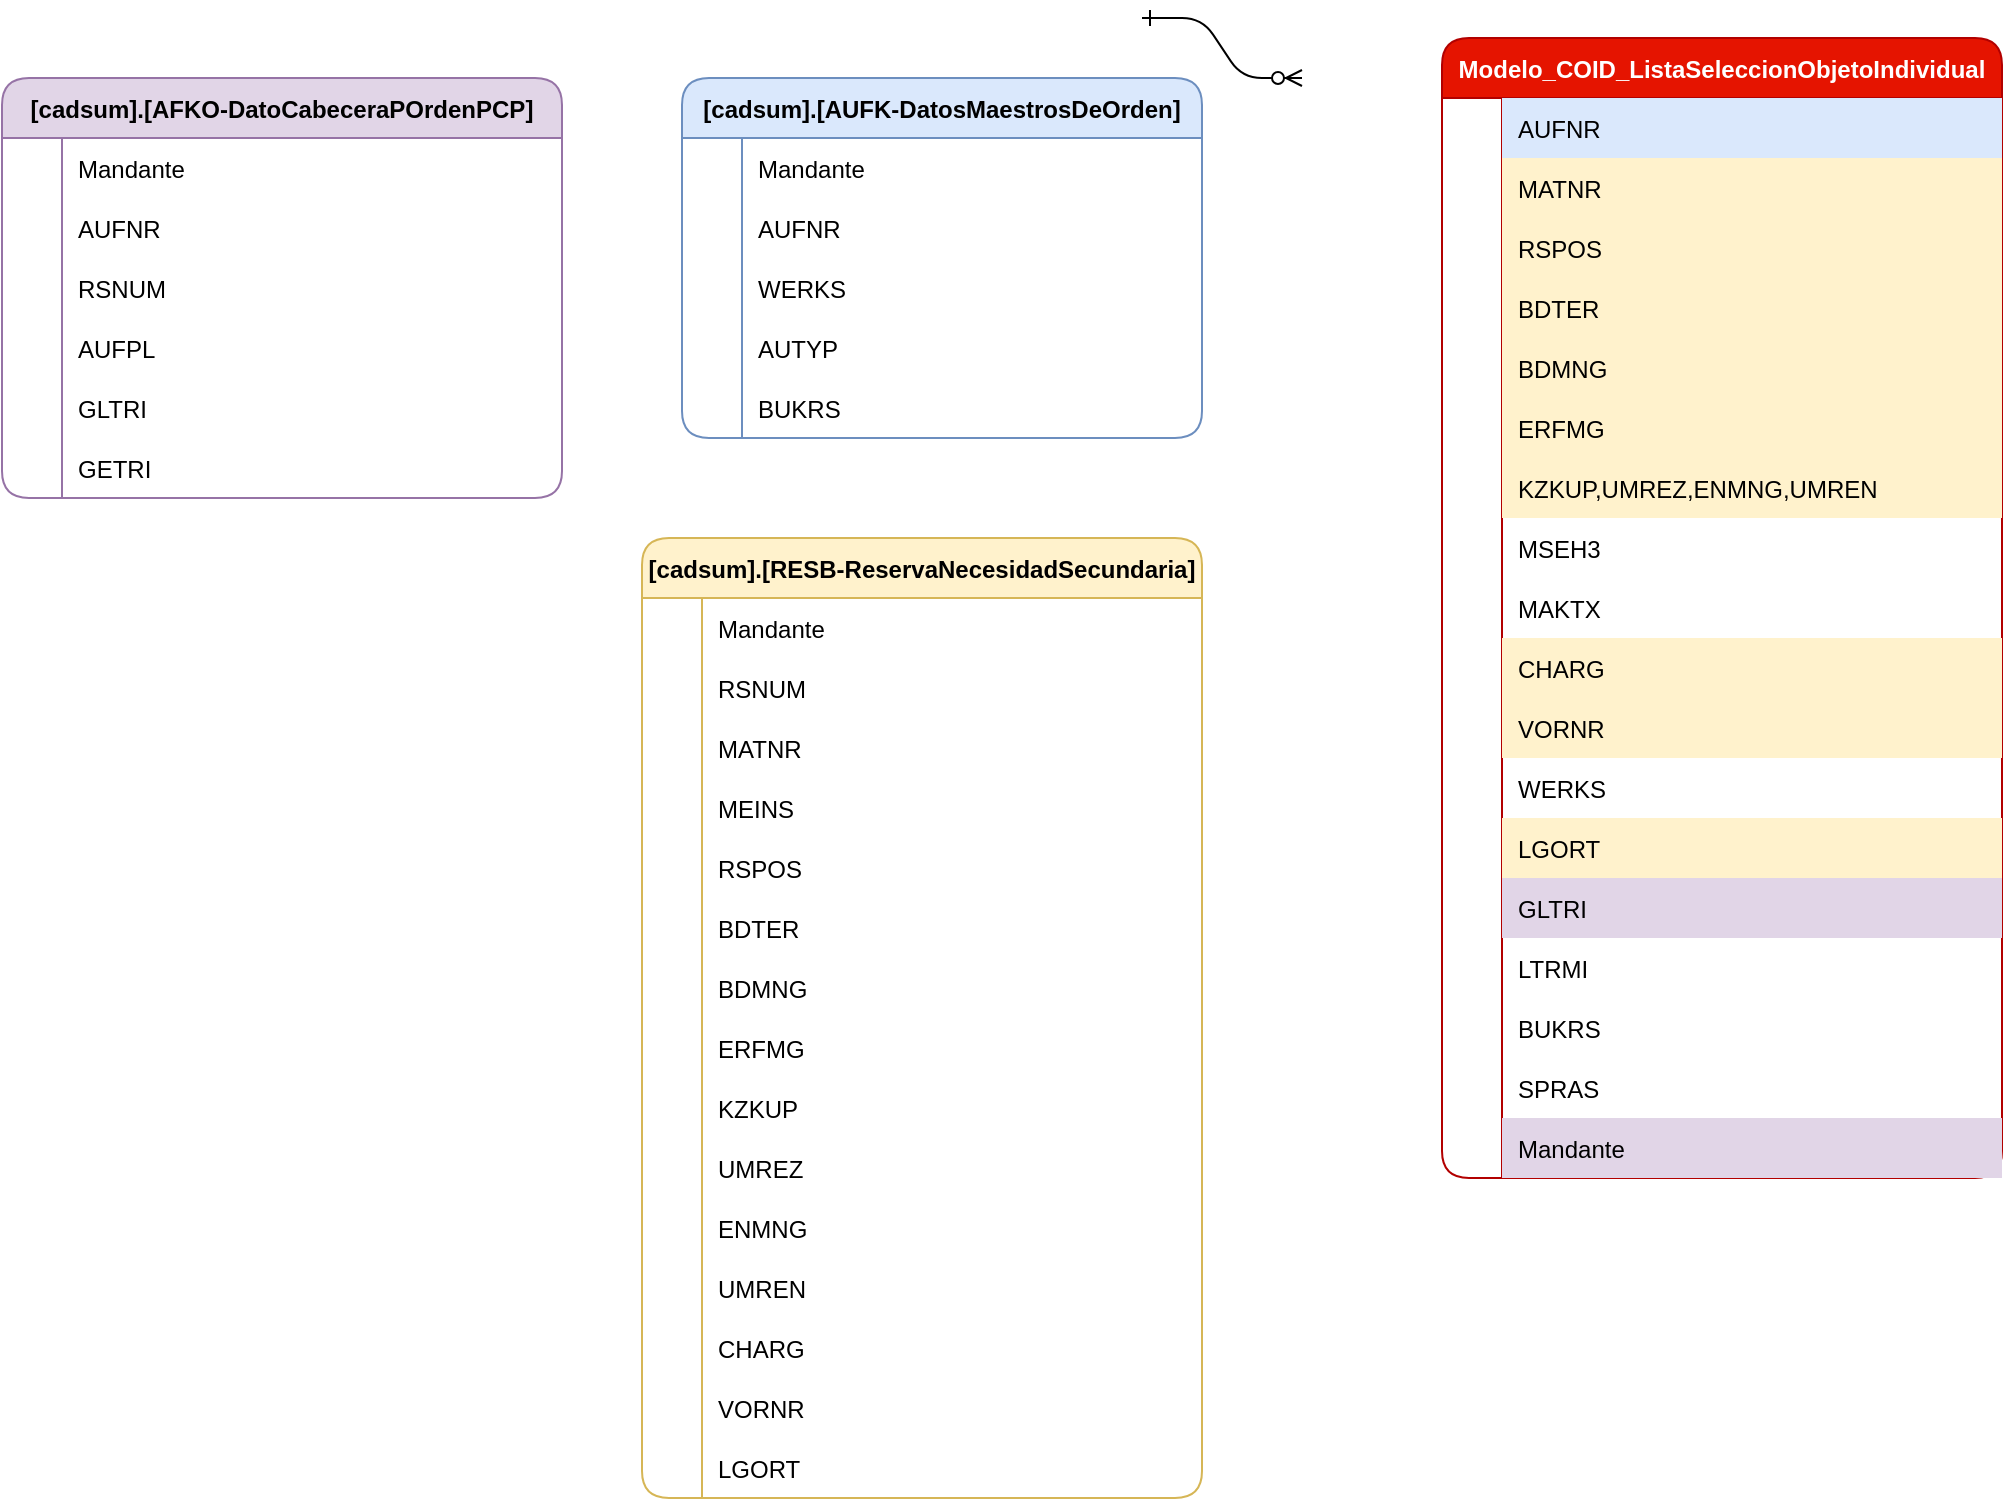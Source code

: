 <mxfile version="21.6.5" type="github">
  <diagram id="R2lEEEUBdFMjLlhIrx00" name="Page-1">
    <mxGraphModel dx="1738" dy="724" grid="1" gridSize="10" guides="1" tooltips="1" connect="1" arrows="1" fold="1" page="1" pageScale="1" pageWidth="850" pageHeight="1100" math="0" shadow="0" extFonts="Permanent Marker^https://fonts.googleapis.com/css?family=Permanent+Marker">
      <root>
        <mxCell id="0" />
        <mxCell id="1" parent="0" />
        <mxCell id="C-vyLk0tnHw3VtMMgP7b-1" value="" style="edgeStyle=entityRelationEdgeStyle;endArrow=ERzeroToMany;startArrow=ERone;endFill=1;startFill=0;" parent="1" edge="1">
          <mxGeometry width="100" height="100" relative="1" as="geometry">
            <mxPoint x="370" y="30" as="sourcePoint" />
            <mxPoint x="450" y="60" as="targetPoint" />
          </mxGeometry>
        </mxCell>
        <mxCell id="mIVgGx_ozz6nRKa5t_wy-1" value="Modelo_COID_ListaSeleccionObjetoIndividual" style="shape=table;startSize=30;container=1;collapsible=1;childLayout=tableLayout;fixedRows=1;rowLines=0;fontStyle=1;align=center;resizeLast=1;fillColor=#e51400;fontColor=#ffffff;strokeColor=#B20000;rounded=1;" vertex="1" parent="1">
          <mxGeometry x="520" y="40" width="280" height="570" as="geometry" />
        </mxCell>
        <mxCell id="mIVgGx_ozz6nRKa5t_wy-2" value="" style="shape=tableRow;horizontal=0;startSize=0;swimlaneHead=0;swimlaneBody=0;fillColor=none;collapsible=0;dropTarget=0;points=[[0,0.5],[1,0.5]];portConstraint=eastwest;strokeColor=inherit;top=0;left=0;right=0;bottom=0;" vertex="1" parent="mIVgGx_ozz6nRKa5t_wy-1">
          <mxGeometry y="30" width="280" height="30" as="geometry" />
        </mxCell>
        <mxCell id="mIVgGx_ozz6nRKa5t_wy-3" value="" style="shape=partialRectangle;overflow=hidden;connectable=0;fillColor=none;strokeColor=inherit;top=0;left=0;bottom=0;right=0;" vertex="1" parent="mIVgGx_ozz6nRKa5t_wy-2">
          <mxGeometry width="30" height="30" as="geometry">
            <mxRectangle width="30" height="30" as="alternateBounds" />
          </mxGeometry>
        </mxCell>
        <mxCell id="mIVgGx_ozz6nRKa5t_wy-4" value="AUFNR" style="shape=partialRectangle;overflow=hidden;connectable=0;fillColor=#dae8fc;align=left;strokeColor=#6c8ebf;top=0;left=0;bottom=0;right=0;spacingLeft=6;" vertex="1" parent="mIVgGx_ozz6nRKa5t_wy-2">
          <mxGeometry x="30" width="250" height="30" as="geometry">
            <mxRectangle width="250" height="30" as="alternateBounds" />
          </mxGeometry>
        </mxCell>
        <mxCell id="mIVgGx_ozz6nRKa5t_wy-5" value="" style="shape=tableRow;horizontal=0;startSize=0;swimlaneHead=0;swimlaneBody=0;fillColor=none;collapsible=0;dropTarget=0;points=[[0,0.5],[1,0.5]];portConstraint=eastwest;strokeColor=inherit;top=0;left=0;right=0;bottom=0;" vertex="1" parent="mIVgGx_ozz6nRKa5t_wy-1">
          <mxGeometry y="60" width="280" height="30" as="geometry" />
        </mxCell>
        <mxCell id="mIVgGx_ozz6nRKa5t_wy-6" value="" style="shape=partialRectangle;overflow=hidden;connectable=0;fillColor=none;strokeColor=inherit;top=0;left=0;bottom=0;right=0;" vertex="1" parent="mIVgGx_ozz6nRKa5t_wy-5">
          <mxGeometry width="30" height="30" as="geometry">
            <mxRectangle width="30" height="30" as="alternateBounds" />
          </mxGeometry>
        </mxCell>
        <mxCell id="mIVgGx_ozz6nRKa5t_wy-7" value="MATNR" style="shape=partialRectangle;overflow=hidden;connectable=0;fillColor=#fff2cc;align=left;strokeColor=#d6b656;top=0;left=0;bottom=0;right=0;spacingLeft=6;" vertex="1" parent="mIVgGx_ozz6nRKa5t_wy-5">
          <mxGeometry x="30" width="250" height="30" as="geometry">
            <mxRectangle width="250" height="30" as="alternateBounds" />
          </mxGeometry>
        </mxCell>
        <mxCell id="mIVgGx_ozz6nRKa5t_wy-8" value="" style="shape=tableRow;horizontal=0;startSize=0;swimlaneHead=0;swimlaneBody=0;fillColor=none;collapsible=0;dropTarget=0;points=[[0,0.5],[1,0.5]];portConstraint=eastwest;strokeColor=inherit;top=0;left=0;right=0;bottom=0;" vertex="1" parent="mIVgGx_ozz6nRKa5t_wy-1">
          <mxGeometry y="90" width="280" height="30" as="geometry" />
        </mxCell>
        <mxCell id="mIVgGx_ozz6nRKa5t_wy-9" value="" style="shape=partialRectangle;overflow=hidden;connectable=0;fillColor=none;strokeColor=inherit;top=0;left=0;bottom=0;right=0;" vertex="1" parent="mIVgGx_ozz6nRKa5t_wy-8">
          <mxGeometry width="30" height="30" as="geometry">
            <mxRectangle width="30" height="30" as="alternateBounds" />
          </mxGeometry>
        </mxCell>
        <mxCell id="mIVgGx_ozz6nRKa5t_wy-10" value="RSPOS" style="shape=partialRectangle;overflow=hidden;connectable=0;fillColor=#fff2cc;align=left;strokeColor=#d6b656;top=0;left=0;bottom=0;right=0;spacingLeft=6;" vertex="1" parent="mIVgGx_ozz6nRKa5t_wy-8">
          <mxGeometry x="30" width="250" height="30" as="geometry">
            <mxRectangle width="250" height="30" as="alternateBounds" />
          </mxGeometry>
        </mxCell>
        <mxCell id="mIVgGx_ozz6nRKa5t_wy-11" value="" style="shape=tableRow;horizontal=0;startSize=0;swimlaneHead=0;swimlaneBody=0;fillColor=none;collapsible=0;dropTarget=0;points=[[0,0.5],[1,0.5]];portConstraint=eastwest;strokeColor=inherit;top=0;left=0;right=0;bottom=0;" vertex="1" parent="mIVgGx_ozz6nRKa5t_wy-1">
          <mxGeometry y="120" width="280" height="30" as="geometry" />
        </mxCell>
        <mxCell id="mIVgGx_ozz6nRKa5t_wy-12" value="" style="shape=partialRectangle;overflow=hidden;connectable=0;fillColor=none;strokeColor=inherit;top=0;left=0;bottom=0;right=0;" vertex="1" parent="mIVgGx_ozz6nRKa5t_wy-11">
          <mxGeometry width="30" height="30" as="geometry">
            <mxRectangle width="30" height="30" as="alternateBounds" />
          </mxGeometry>
        </mxCell>
        <mxCell id="mIVgGx_ozz6nRKa5t_wy-13" value="BDTER" style="shape=partialRectangle;overflow=hidden;connectable=0;fillColor=#fff2cc;align=left;strokeColor=#d6b656;top=0;left=0;bottom=0;right=0;spacingLeft=6;" vertex="1" parent="mIVgGx_ozz6nRKa5t_wy-11">
          <mxGeometry x="30" width="250" height="30" as="geometry">
            <mxRectangle width="250" height="30" as="alternateBounds" />
          </mxGeometry>
        </mxCell>
        <mxCell id="mIVgGx_ozz6nRKa5t_wy-14" value="" style="shape=tableRow;horizontal=0;startSize=0;swimlaneHead=0;swimlaneBody=0;fillColor=none;collapsible=0;dropTarget=0;points=[[0,0.5],[1,0.5]];portConstraint=eastwest;strokeColor=inherit;top=0;left=0;right=0;bottom=0;" vertex="1" parent="mIVgGx_ozz6nRKa5t_wy-1">
          <mxGeometry y="150" width="280" height="30" as="geometry" />
        </mxCell>
        <mxCell id="mIVgGx_ozz6nRKa5t_wy-15" value="" style="shape=partialRectangle;overflow=hidden;connectable=0;fillColor=none;strokeColor=inherit;top=0;left=0;bottom=0;right=0;" vertex="1" parent="mIVgGx_ozz6nRKa5t_wy-14">
          <mxGeometry width="30" height="30" as="geometry">
            <mxRectangle width="30" height="30" as="alternateBounds" />
          </mxGeometry>
        </mxCell>
        <mxCell id="mIVgGx_ozz6nRKa5t_wy-16" value="BDMNG" style="shape=partialRectangle;overflow=hidden;connectable=0;fillColor=#fff2cc;align=left;strokeColor=#d6b656;top=0;left=0;bottom=0;right=0;spacingLeft=6;" vertex="1" parent="mIVgGx_ozz6nRKa5t_wy-14">
          <mxGeometry x="30" width="250" height="30" as="geometry">
            <mxRectangle width="250" height="30" as="alternateBounds" />
          </mxGeometry>
        </mxCell>
        <mxCell id="mIVgGx_ozz6nRKa5t_wy-17" value="" style="shape=tableRow;horizontal=0;startSize=0;swimlaneHead=0;swimlaneBody=0;fillColor=none;collapsible=0;dropTarget=0;points=[[0,0.5],[1,0.5]];portConstraint=eastwest;strokeColor=inherit;top=0;left=0;right=0;bottom=0;" vertex="1" parent="mIVgGx_ozz6nRKa5t_wy-1">
          <mxGeometry y="180" width="280" height="30" as="geometry" />
        </mxCell>
        <mxCell id="mIVgGx_ozz6nRKa5t_wy-18" value="" style="shape=partialRectangle;overflow=hidden;connectable=0;fillColor=none;strokeColor=inherit;top=0;left=0;bottom=0;right=0;" vertex="1" parent="mIVgGx_ozz6nRKa5t_wy-17">
          <mxGeometry width="30" height="30" as="geometry">
            <mxRectangle width="30" height="30" as="alternateBounds" />
          </mxGeometry>
        </mxCell>
        <mxCell id="mIVgGx_ozz6nRKa5t_wy-19" value="ERFMG" style="shape=partialRectangle;overflow=hidden;connectable=0;fillColor=#fff2cc;align=left;strokeColor=#d6b656;top=0;left=0;bottom=0;right=0;spacingLeft=6;" vertex="1" parent="mIVgGx_ozz6nRKa5t_wy-17">
          <mxGeometry x="30" width="250" height="30" as="geometry">
            <mxRectangle width="250" height="30" as="alternateBounds" />
          </mxGeometry>
        </mxCell>
        <mxCell id="mIVgGx_ozz6nRKa5t_wy-20" value="" style="shape=tableRow;horizontal=0;startSize=0;swimlaneHead=0;swimlaneBody=0;fillColor=none;collapsible=0;dropTarget=0;points=[[0,0.5],[1,0.5]];portConstraint=eastwest;strokeColor=inherit;top=0;left=0;right=0;bottom=0;" vertex="1" parent="mIVgGx_ozz6nRKa5t_wy-1">
          <mxGeometry y="210" width="280" height="30" as="geometry" />
        </mxCell>
        <mxCell id="mIVgGx_ozz6nRKa5t_wy-21" value="" style="shape=partialRectangle;overflow=hidden;connectable=0;fillColor=none;strokeColor=inherit;top=0;left=0;bottom=0;right=0;" vertex="1" parent="mIVgGx_ozz6nRKa5t_wy-20">
          <mxGeometry width="30" height="30" as="geometry">
            <mxRectangle width="30" height="30" as="alternateBounds" />
          </mxGeometry>
        </mxCell>
        <mxCell id="mIVgGx_ozz6nRKa5t_wy-22" value="KZKUP,UMREZ,ENMNG,UMREN" style="shape=partialRectangle;overflow=hidden;connectable=0;fillColor=#fff2cc;align=left;strokeColor=#d6b656;top=0;left=0;bottom=0;right=0;spacingLeft=6;" vertex="1" parent="mIVgGx_ozz6nRKa5t_wy-20">
          <mxGeometry x="30" width="250" height="30" as="geometry">
            <mxRectangle width="250" height="30" as="alternateBounds" />
          </mxGeometry>
        </mxCell>
        <mxCell id="mIVgGx_ozz6nRKa5t_wy-23" value="" style="shape=tableRow;horizontal=0;startSize=0;swimlaneHead=0;swimlaneBody=0;fillColor=none;collapsible=0;dropTarget=0;points=[[0,0.5],[1,0.5]];portConstraint=eastwest;strokeColor=inherit;top=0;left=0;right=0;bottom=0;" vertex="1" parent="mIVgGx_ozz6nRKa5t_wy-1">
          <mxGeometry y="240" width="280" height="30" as="geometry" />
        </mxCell>
        <mxCell id="mIVgGx_ozz6nRKa5t_wy-24" value="" style="shape=partialRectangle;overflow=hidden;connectable=0;fillColor=none;strokeColor=inherit;top=0;left=0;bottom=0;right=0;" vertex="1" parent="mIVgGx_ozz6nRKa5t_wy-23">
          <mxGeometry width="30" height="30" as="geometry">
            <mxRectangle width="30" height="30" as="alternateBounds" />
          </mxGeometry>
        </mxCell>
        <mxCell id="mIVgGx_ozz6nRKa5t_wy-25" value="MSEH3" style="shape=partialRectangle;overflow=hidden;connectable=0;fillColor=none;align=left;strokeColor=inherit;top=0;left=0;bottom=0;right=0;spacingLeft=6;" vertex="1" parent="mIVgGx_ozz6nRKa5t_wy-23">
          <mxGeometry x="30" width="250" height="30" as="geometry">
            <mxRectangle width="250" height="30" as="alternateBounds" />
          </mxGeometry>
        </mxCell>
        <mxCell id="mIVgGx_ozz6nRKa5t_wy-26" value="" style="shape=tableRow;horizontal=0;startSize=0;swimlaneHead=0;swimlaneBody=0;fillColor=none;collapsible=0;dropTarget=0;points=[[0,0.5],[1,0.5]];portConstraint=eastwest;strokeColor=inherit;top=0;left=0;right=0;bottom=0;" vertex="1" parent="mIVgGx_ozz6nRKa5t_wy-1">
          <mxGeometry y="270" width="280" height="30" as="geometry" />
        </mxCell>
        <mxCell id="mIVgGx_ozz6nRKa5t_wy-27" value="" style="shape=partialRectangle;overflow=hidden;connectable=0;fillColor=none;strokeColor=inherit;top=0;left=0;bottom=0;right=0;" vertex="1" parent="mIVgGx_ozz6nRKa5t_wy-26">
          <mxGeometry width="30" height="30" as="geometry">
            <mxRectangle width="30" height="30" as="alternateBounds" />
          </mxGeometry>
        </mxCell>
        <mxCell id="mIVgGx_ozz6nRKa5t_wy-28" value="MAKTX" style="shape=partialRectangle;overflow=hidden;connectable=0;fillColor=none;align=left;strokeColor=inherit;top=0;left=0;bottom=0;right=0;spacingLeft=6;" vertex="1" parent="mIVgGx_ozz6nRKa5t_wy-26">
          <mxGeometry x="30" width="250" height="30" as="geometry">
            <mxRectangle width="250" height="30" as="alternateBounds" />
          </mxGeometry>
        </mxCell>
        <mxCell id="mIVgGx_ozz6nRKa5t_wy-29" value="" style="shape=tableRow;horizontal=0;startSize=0;swimlaneHead=0;swimlaneBody=0;fillColor=none;collapsible=0;dropTarget=0;points=[[0,0.5],[1,0.5]];portConstraint=eastwest;strokeColor=inherit;top=0;left=0;right=0;bottom=0;" vertex="1" parent="mIVgGx_ozz6nRKa5t_wy-1">
          <mxGeometry y="300" width="280" height="30" as="geometry" />
        </mxCell>
        <mxCell id="mIVgGx_ozz6nRKa5t_wy-30" value="" style="shape=partialRectangle;overflow=hidden;connectable=0;fillColor=none;strokeColor=inherit;top=0;left=0;bottom=0;right=0;" vertex="1" parent="mIVgGx_ozz6nRKa5t_wy-29">
          <mxGeometry width="30" height="30" as="geometry">
            <mxRectangle width="30" height="30" as="alternateBounds" />
          </mxGeometry>
        </mxCell>
        <mxCell id="mIVgGx_ozz6nRKa5t_wy-31" value="CHARG" style="shape=partialRectangle;overflow=hidden;connectable=0;fillColor=#fff2cc;align=left;strokeColor=#d6b656;top=0;left=0;bottom=0;right=0;spacingLeft=6;" vertex="1" parent="mIVgGx_ozz6nRKa5t_wy-29">
          <mxGeometry x="30" width="250" height="30" as="geometry">
            <mxRectangle width="250" height="30" as="alternateBounds" />
          </mxGeometry>
        </mxCell>
        <mxCell id="mIVgGx_ozz6nRKa5t_wy-32" value="" style="shape=tableRow;horizontal=0;startSize=0;swimlaneHead=0;swimlaneBody=0;fillColor=none;collapsible=0;dropTarget=0;points=[[0,0.5],[1,0.5]];portConstraint=eastwest;strokeColor=inherit;top=0;left=0;right=0;bottom=0;" vertex="1" parent="mIVgGx_ozz6nRKa5t_wy-1">
          <mxGeometry y="330" width="280" height="30" as="geometry" />
        </mxCell>
        <mxCell id="mIVgGx_ozz6nRKa5t_wy-33" value="" style="shape=partialRectangle;overflow=hidden;connectable=0;fillColor=none;strokeColor=inherit;top=0;left=0;bottom=0;right=0;" vertex="1" parent="mIVgGx_ozz6nRKa5t_wy-32">
          <mxGeometry width="30" height="30" as="geometry">
            <mxRectangle width="30" height="30" as="alternateBounds" />
          </mxGeometry>
        </mxCell>
        <mxCell id="mIVgGx_ozz6nRKa5t_wy-34" value="VORNR" style="shape=partialRectangle;overflow=hidden;connectable=0;fillColor=#fff2cc;align=left;strokeColor=#d6b656;top=0;left=0;bottom=0;right=0;spacingLeft=6;" vertex="1" parent="mIVgGx_ozz6nRKa5t_wy-32">
          <mxGeometry x="30" width="250" height="30" as="geometry">
            <mxRectangle width="250" height="30" as="alternateBounds" />
          </mxGeometry>
        </mxCell>
        <mxCell id="mIVgGx_ozz6nRKa5t_wy-35" value="" style="shape=tableRow;horizontal=0;startSize=0;swimlaneHead=0;swimlaneBody=0;fillColor=none;collapsible=0;dropTarget=0;points=[[0,0.5],[1,0.5]];portConstraint=eastwest;strokeColor=inherit;top=0;left=0;right=0;bottom=0;" vertex="1" parent="mIVgGx_ozz6nRKa5t_wy-1">
          <mxGeometry y="360" width="280" height="30" as="geometry" />
        </mxCell>
        <mxCell id="mIVgGx_ozz6nRKa5t_wy-36" value="" style="shape=partialRectangle;overflow=hidden;connectable=0;fillColor=none;strokeColor=inherit;top=0;left=0;bottom=0;right=0;" vertex="1" parent="mIVgGx_ozz6nRKa5t_wy-35">
          <mxGeometry width="30" height="30" as="geometry">
            <mxRectangle width="30" height="30" as="alternateBounds" />
          </mxGeometry>
        </mxCell>
        <mxCell id="mIVgGx_ozz6nRKa5t_wy-37" value="WERKS" style="shape=partialRectangle;overflow=hidden;connectable=0;fillColor=none;align=left;strokeColor=inherit;top=0;left=0;bottom=0;right=0;spacingLeft=6;" vertex="1" parent="mIVgGx_ozz6nRKa5t_wy-35">
          <mxGeometry x="30" width="250" height="30" as="geometry">
            <mxRectangle width="250" height="30" as="alternateBounds" />
          </mxGeometry>
        </mxCell>
        <mxCell id="mIVgGx_ozz6nRKa5t_wy-38" value="" style="shape=tableRow;horizontal=0;startSize=0;swimlaneHead=0;swimlaneBody=0;fillColor=none;collapsible=0;dropTarget=0;points=[[0,0.5],[1,0.5]];portConstraint=eastwest;strokeColor=inherit;top=0;left=0;right=0;bottom=0;" vertex="1" parent="mIVgGx_ozz6nRKa5t_wy-1">
          <mxGeometry y="390" width="280" height="30" as="geometry" />
        </mxCell>
        <mxCell id="mIVgGx_ozz6nRKa5t_wy-39" value="" style="shape=partialRectangle;overflow=hidden;connectable=0;fillColor=none;strokeColor=inherit;top=0;left=0;bottom=0;right=0;" vertex="1" parent="mIVgGx_ozz6nRKa5t_wy-38">
          <mxGeometry width="30" height="30" as="geometry">
            <mxRectangle width="30" height="30" as="alternateBounds" />
          </mxGeometry>
        </mxCell>
        <mxCell id="mIVgGx_ozz6nRKa5t_wy-40" value="LGORT" style="shape=partialRectangle;overflow=hidden;connectable=0;fillColor=#fff2cc;align=left;strokeColor=#d6b656;top=0;left=0;bottom=0;right=0;spacingLeft=6;" vertex="1" parent="mIVgGx_ozz6nRKa5t_wy-38">
          <mxGeometry x="30" width="250" height="30" as="geometry">
            <mxRectangle width="250" height="30" as="alternateBounds" />
          </mxGeometry>
        </mxCell>
        <mxCell id="mIVgGx_ozz6nRKa5t_wy-41" value="" style="shape=tableRow;horizontal=0;startSize=0;swimlaneHead=0;swimlaneBody=0;fillColor=none;collapsible=0;dropTarget=0;points=[[0,0.5],[1,0.5]];portConstraint=eastwest;strokeColor=inherit;top=0;left=0;right=0;bottom=0;" vertex="1" parent="mIVgGx_ozz6nRKa5t_wy-1">
          <mxGeometry y="420" width="280" height="30" as="geometry" />
        </mxCell>
        <mxCell id="mIVgGx_ozz6nRKa5t_wy-42" value="" style="shape=partialRectangle;overflow=hidden;connectable=0;fillColor=none;strokeColor=inherit;top=0;left=0;bottom=0;right=0;" vertex="1" parent="mIVgGx_ozz6nRKa5t_wy-41">
          <mxGeometry width="30" height="30" as="geometry">
            <mxRectangle width="30" height="30" as="alternateBounds" />
          </mxGeometry>
        </mxCell>
        <mxCell id="mIVgGx_ozz6nRKa5t_wy-43" value="GLTRI" style="shape=partialRectangle;overflow=hidden;connectable=0;fillColor=#e1d5e7;align=left;strokeColor=#9673a6;top=0;left=0;bottom=0;right=0;spacingLeft=6;" vertex="1" parent="mIVgGx_ozz6nRKa5t_wy-41">
          <mxGeometry x="30" width="250" height="30" as="geometry">
            <mxRectangle width="250" height="30" as="alternateBounds" />
          </mxGeometry>
        </mxCell>
        <mxCell id="mIVgGx_ozz6nRKa5t_wy-44" value="" style="shape=tableRow;horizontal=0;startSize=0;swimlaneHead=0;swimlaneBody=0;fillColor=none;collapsible=0;dropTarget=0;points=[[0,0.5],[1,0.5]];portConstraint=eastwest;strokeColor=inherit;top=0;left=0;right=0;bottom=0;" vertex="1" parent="mIVgGx_ozz6nRKa5t_wy-1">
          <mxGeometry y="450" width="280" height="30" as="geometry" />
        </mxCell>
        <mxCell id="mIVgGx_ozz6nRKa5t_wy-45" value="" style="shape=partialRectangle;overflow=hidden;connectable=0;fillColor=none;strokeColor=inherit;top=0;left=0;bottom=0;right=0;" vertex="1" parent="mIVgGx_ozz6nRKa5t_wy-44">
          <mxGeometry width="30" height="30" as="geometry">
            <mxRectangle width="30" height="30" as="alternateBounds" />
          </mxGeometry>
        </mxCell>
        <mxCell id="mIVgGx_ozz6nRKa5t_wy-46" value="LTRMI" style="shape=partialRectangle;overflow=hidden;connectable=0;fillColor=none;align=left;strokeColor=inherit;top=0;left=0;bottom=0;right=0;spacingLeft=6;" vertex="1" parent="mIVgGx_ozz6nRKa5t_wy-44">
          <mxGeometry x="30" width="250" height="30" as="geometry">
            <mxRectangle width="250" height="30" as="alternateBounds" />
          </mxGeometry>
        </mxCell>
        <mxCell id="mIVgGx_ozz6nRKa5t_wy-47" value="" style="shape=tableRow;horizontal=0;startSize=0;swimlaneHead=0;swimlaneBody=0;fillColor=none;collapsible=0;dropTarget=0;points=[[0,0.5],[1,0.5]];portConstraint=eastwest;strokeColor=inherit;top=0;left=0;right=0;bottom=0;" vertex="1" parent="mIVgGx_ozz6nRKa5t_wy-1">
          <mxGeometry y="480" width="280" height="30" as="geometry" />
        </mxCell>
        <mxCell id="mIVgGx_ozz6nRKa5t_wy-48" value="" style="shape=partialRectangle;overflow=hidden;connectable=0;fillColor=none;strokeColor=inherit;top=0;left=0;bottom=0;right=0;" vertex="1" parent="mIVgGx_ozz6nRKa5t_wy-47">
          <mxGeometry width="30" height="30" as="geometry">
            <mxRectangle width="30" height="30" as="alternateBounds" />
          </mxGeometry>
        </mxCell>
        <mxCell id="mIVgGx_ozz6nRKa5t_wy-49" value="BUKRS" style="shape=partialRectangle;overflow=hidden;connectable=0;fillColor=none;align=left;strokeColor=inherit;top=0;left=0;bottom=0;right=0;spacingLeft=6;" vertex="1" parent="mIVgGx_ozz6nRKa5t_wy-47">
          <mxGeometry x="30" width="250" height="30" as="geometry">
            <mxRectangle width="250" height="30" as="alternateBounds" />
          </mxGeometry>
        </mxCell>
        <mxCell id="mIVgGx_ozz6nRKa5t_wy-50" value="" style="shape=tableRow;horizontal=0;startSize=0;swimlaneHead=0;swimlaneBody=0;fillColor=none;collapsible=0;dropTarget=0;points=[[0,0.5],[1,0.5]];portConstraint=eastwest;strokeColor=inherit;top=0;left=0;right=0;bottom=0;" vertex="1" parent="mIVgGx_ozz6nRKa5t_wy-1">
          <mxGeometry y="510" width="280" height="30" as="geometry" />
        </mxCell>
        <mxCell id="mIVgGx_ozz6nRKa5t_wy-51" value="" style="shape=partialRectangle;overflow=hidden;connectable=0;fillColor=none;strokeColor=inherit;top=0;left=0;bottom=0;right=0;" vertex="1" parent="mIVgGx_ozz6nRKa5t_wy-50">
          <mxGeometry width="30" height="30" as="geometry">
            <mxRectangle width="30" height="30" as="alternateBounds" />
          </mxGeometry>
        </mxCell>
        <mxCell id="mIVgGx_ozz6nRKa5t_wy-52" value="SPRAS" style="shape=partialRectangle;overflow=hidden;connectable=0;fillColor=none;align=left;strokeColor=inherit;top=0;left=0;bottom=0;right=0;spacingLeft=6;" vertex="1" parent="mIVgGx_ozz6nRKa5t_wy-50">
          <mxGeometry x="30" width="250" height="30" as="geometry">
            <mxRectangle width="250" height="30" as="alternateBounds" />
          </mxGeometry>
        </mxCell>
        <mxCell id="mIVgGx_ozz6nRKa5t_wy-53" value="" style="shape=tableRow;horizontal=0;startSize=0;swimlaneHead=0;swimlaneBody=0;fillColor=none;collapsible=0;dropTarget=0;points=[[0,0.5],[1,0.5]];portConstraint=eastwest;strokeColor=inherit;top=0;left=0;right=0;bottom=0;" vertex="1" parent="mIVgGx_ozz6nRKa5t_wy-1">
          <mxGeometry y="540" width="280" height="30" as="geometry" />
        </mxCell>
        <mxCell id="mIVgGx_ozz6nRKa5t_wy-54" value="" style="shape=partialRectangle;overflow=hidden;connectable=0;fillColor=none;strokeColor=inherit;top=0;left=0;bottom=0;right=0;" vertex="1" parent="mIVgGx_ozz6nRKa5t_wy-53">
          <mxGeometry width="30" height="30" as="geometry">
            <mxRectangle width="30" height="30" as="alternateBounds" />
          </mxGeometry>
        </mxCell>
        <mxCell id="mIVgGx_ozz6nRKa5t_wy-55" value="Mandante" style="shape=partialRectangle;overflow=hidden;connectable=0;fillColor=#e1d5e7;align=left;strokeColor=#9673a6;top=0;left=0;bottom=0;right=0;spacingLeft=6;" vertex="1" parent="mIVgGx_ozz6nRKa5t_wy-53">
          <mxGeometry x="30" width="250" height="30" as="geometry">
            <mxRectangle width="250" height="30" as="alternateBounds" />
          </mxGeometry>
        </mxCell>
        <mxCell id="mIVgGx_ozz6nRKa5t_wy-56" value="[cadsum].[AUFK-DatosMaestrosDeOrden]" style="shape=table;startSize=30;container=1;collapsible=1;childLayout=tableLayout;fixedRows=1;rowLines=0;fontStyle=1;align=center;resizeLast=1;rounded=1;fillColor=#dae8fc;strokeColor=#6c8ebf;" vertex="1" parent="1">
          <mxGeometry x="140" y="60" width="260" height="180" as="geometry" />
        </mxCell>
        <mxCell id="mIVgGx_ozz6nRKa5t_wy-57" value="" style="shape=tableRow;horizontal=0;startSize=0;swimlaneHead=0;swimlaneBody=0;fillColor=none;collapsible=0;dropTarget=0;points=[[0,0.5],[1,0.5]];portConstraint=eastwest;strokeColor=inherit;top=0;left=0;right=0;bottom=0;" vertex="1" parent="mIVgGx_ozz6nRKa5t_wy-56">
          <mxGeometry y="30" width="260" height="30" as="geometry" />
        </mxCell>
        <mxCell id="mIVgGx_ozz6nRKa5t_wy-58" value="" style="shape=partialRectangle;overflow=hidden;connectable=0;fillColor=none;strokeColor=inherit;top=0;left=0;bottom=0;right=0;" vertex="1" parent="mIVgGx_ozz6nRKa5t_wy-57">
          <mxGeometry width="30" height="30" as="geometry">
            <mxRectangle width="30" height="30" as="alternateBounds" />
          </mxGeometry>
        </mxCell>
        <mxCell id="mIVgGx_ozz6nRKa5t_wy-59" value="Mandante" style="shape=partialRectangle;overflow=hidden;connectable=0;fillColor=none;align=left;strokeColor=inherit;top=0;left=0;bottom=0;right=0;spacingLeft=6;" vertex="1" parent="mIVgGx_ozz6nRKa5t_wy-57">
          <mxGeometry x="30" width="230" height="30" as="geometry">
            <mxRectangle width="230" height="30" as="alternateBounds" />
          </mxGeometry>
        </mxCell>
        <mxCell id="mIVgGx_ozz6nRKa5t_wy-60" value="" style="shape=tableRow;horizontal=0;startSize=0;swimlaneHead=0;swimlaneBody=0;fillColor=none;collapsible=0;dropTarget=0;points=[[0,0.5],[1,0.5]];portConstraint=eastwest;strokeColor=inherit;top=0;left=0;right=0;bottom=0;" vertex="1" parent="mIVgGx_ozz6nRKa5t_wy-56">
          <mxGeometry y="60" width="260" height="30" as="geometry" />
        </mxCell>
        <mxCell id="mIVgGx_ozz6nRKa5t_wy-61" value="" style="shape=partialRectangle;overflow=hidden;connectable=0;fillColor=none;strokeColor=inherit;top=0;left=0;bottom=0;right=0;" vertex="1" parent="mIVgGx_ozz6nRKa5t_wy-60">
          <mxGeometry width="30" height="30" as="geometry">
            <mxRectangle width="30" height="30" as="alternateBounds" />
          </mxGeometry>
        </mxCell>
        <mxCell id="mIVgGx_ozz6nRKa5t_wy-62" value="AUFNR" style="shape=partialRectangle;overflow=hidden;connectable=0;fillColor=none;align=left;strokeColor=inherit;top=0;left=0;bottom=0;right=0;spacingLeft=6;" vertex="1" parent="mIVgGx_ozz6nRKa5t_wy-60">
          <mxGeometry x="30" width="230" height="30" as="geometry">
            <mxRectangle width="230" height="30" as="alternateBounds" />
          </mxGeometry>
        </mxCell>
        <mxCell id="mIVgGx_ozz6nRKa5t_wy-63" value="" style="shape=tableRow;horizontal=0;startSize=0;swimlaneHead=0;swimlaneBody=0;fillColor=none;collapsible=0;dropTarget=0;points=[[0,0.5],[1,0.5]];portConstraint=eastwest;strokeColor=inherit;top=0;left=0;right=0;bottom=0;" vertex="1" parent="mIVgGx_ozz6nRKa5t_wy-56">
          <mxGeometry y="90" width="260" height="30" as="geometry" />
        </mxCell>
        <mxCell id="mIVgGx_ozz6nRKa5t_wy-64" value="" style="shape=partialRectangle;overflow=hidden;connectable=0;fillColor=none;strokeColor=inherit;top=0;left=0;bottom=0;right=0;" vertex="1" parent="mIVgGx_ozz6nRKa5t_wy-63">
          <mxGeometry width="30" height="30" as="geometry">
            <mxRectangle width="30" height="30" as="alternateBounds" />
          </mxGeometry>
        </mxCell>
        <mxCell id="mIVgGx_ozz6nRKa5t_wy-65" value="WERKS" style="shape=partialRectangle;overflow=hidden;connectable=0;fillColor=none;align=left;strokeColor=inherit;top=0;left=0;bottom=0;right=0;spacingLeft=6;" vertex="1" parent="mIVgGx_ozz6nRKa5t_wy-63">
          <mxGeometry x="30" width="230" height="30" as="geometry">
            <mxRectangle width="230" height="30" as="alternateBounds" />
          </mxGeometry>
        </mxCell>
        <mxCell id="mIVgGx_ozz6nRKa5t_wy-66" value="" style="shape=tableRow;horizontal=0;startSize=0;swimlaneHead=0;swimlaneBody=0;fillColor=none;collapsible=0;dropTarget=0;points=[[0,0.5],[1,0.5]];portConstraint=eastwest;strokeColor=inherit;top=0;left=0;right=0;bottom=0;" vertex="1" parent="mIVgGx_ozz6nRKa5t_wy-56">
          <mxGeometry y="120" width="260" height="30" as="geometry" />
        </mxCell>
        <mxCell id="mIVgGx_ozz6nRKa5t_wy-67" value="" style="shape=partialRectangle;overflow=hidden;connectable=0;fillColor=none;strokeColor=inherit;top=0;left=0;bottom=0;right=0;" vertex="1" parent="mIVgGx_ozz6nRKa5t_wy-66">
          <mxGeometry width="30" height="30" as="geometry">
            <mxRectangle width="30" height="30" as="alternateBounds" />
          </mxGeometry>
        </mxCell>
        <mxCell id="mIVgGx_ozz6nRKa5t_wy-68" value="AUTYP" style="shape=partialRectangle;overflow=hidden;connectable=0;fillColor=none;align=left;strokeColor=inherit;top=0;left=0;bottom=0;right=0;spacingLeft=6;" vertex="1" parent="mIVgGx_ozz6nRKa5t_wy-66">
          <mxGeometry x="30" width="230" height="30" as="geometry">
            <mxRectangle width="230" height="30" as="alternateBounds" />
          </mxGeometry>
        </mxCell>
        <mxCell id="mIVgGx_ozz6nRKa5t_wy-69" value="" style="shape=tableRow;horizontal=0;startSize=0;swimlaneHead=0;swimlaneBody=0;fillColor=none;collapsible=0;dropTarget=0;points=[[0,0.5],[1,0.5]];portConstraint=eastwest;strokeColor=inherit;top=0;left=0;right=0;bottom=0;" vertex="1" parent="mIVgGx_ozz6nRKa5t_wy-56">
          <mxGeometry y="150" width="260" height="30" as="geometry" />
        </mxCell>
        <mxCell id="mIVgGx_ozz6nRKa5t_wy-70" value="" style="shape=partialRectangle;overflow=hidden;connectable=0;fillColor=none;strokeColor=inherit;top=0;left=0;bottom=0;right=0;" vertex="1" parent="mIVgGx_ozz6nRKa5t_wy-69">
          <mxGeometry width="30" height="30" as="geometry">
            <mxRectangle width="30" height="30" as="alternateBounds" />
          </mxGeometry>
        </mxCell>
        <mxCell id="mIVgGx_ozz6nRKa5t_wy-71" value="BUKRS" style="shape=partialRectangle;overflow=hidden;connectable=0;fillColor=none;align=left;strokeColor=inherit;top=0;left=0;bottom=0;right=0;spacingLeft=6;" vertex="1" parent="mIVgGx_ozz6nRKa5t_wy-69">
          <mxGeometry x="30" width="230" height="30" as="geometry">
            <mxRectangle width="230" height="30" as="alternateBounds" />
          </mxGeometry>
        </mxCell>
        <mxCell id="mIVgGx_ozz6nRKa5t_wy-72" value="[cadsum].[RESB-ReservaNecesidadSecundaria]" style="shape=table;startSize=30;container=1;collapsible=1;childLayout=tableLayout;fixedRows=1;rowLines=0;fontStyle=1;align=center;resizeLast=1;rounded=1;fillColor=#fff2cc;strokeColor=#d6b656;" vertex="1" parent="1">
          <mxGeometry x="120" y="290" width="280" height="480" as="geometry" />
        </mxCell>
        <mxCell id="mIVgGx_ozz6nRKa5t_wy-73" value="" style="shape=tableRow;horizontal=0;startSize=0;swimlaneHead=0;swimlaneBody=0;fillColor=none;collapsible=0;dropTarget=0;points=[[0,0.5],[1,0.5]];portConstraint=eastwest;strokeColor=inherit;top=0;left=0;right=0;bottom=0;" vertex="1" parent="mIVgGx_ozz6nRKa5t_wy-72">
          <mxGeometry y="30" width="280" height="30" as="geometry" />
        </mxCell>
        <mxCell id="mIVgGx_ozz6nRKa5t_wy-74" value="" style="shape=partialRectangle;overflow=hidden;connectable=0;fillColor=none;strokeColor=inherit;top=0;left=0;bottom=0;right=0;" vertex="1" parent="mIVgGx_ozz6nRKa5t_wy-73">
          <mxGeometry width="30" height="30" as="geometry">
            <mxRectangle width="30" height="30" as="alternateBounds" />
          </mxGeometry>
        </mxCell>
        <mxCell id="mIVgGx_ozz6nRKa5t_wy-75" value="Mandante" style="shape=partialRectangle;overflow=hidden;connectable=0;fillColor=none;align=left;strokeColor=inherit;top=0;left=0;bottom=0;right=0;spacingLeft=6;" vertex="1" parent="mIVgGx_ozz6nRKa5t_wy-73">
          <mxGeometry x="30" width="250" height="30" as="geometry">
            <mxRectangle width="250" height="30" as="alternateBounds" />
          </mxGeometry>
        </mxCell>
        <mxCell id="mIVgGx_ozz6nRKa5t_wy-76" value="" style="shape=tableRow;horizontal=0;startSize=0;swimlaneHead=0;swimlaneBody=0;fillColor=none;collapsible=0;dropTarget=0;points=[[0,0.5],[1,0.5]];portConstraint=eastwest;strokeColor=inherit;top=0;left=0;right=0;bottom=0;" vertex="1" parent="mIVgGx_ozz6nRKa5t_wy-72">
          <mxGeometry y="60" width="280" height="30" as="geometry" />
        </mxCell>
        <mxCell id="mIVgGx_ozz6nRKa5t_wy-77" value="" style="shape=partialRectangle;overflow=hidden;connectable=0;fillColor=none;strokeColor=inherit;top=0;left=0;bottom=0;right=0;" vertex="1" parent="mIVgGx_ozz6nRKa5t_wy-76">
          <mxGeometry width="30" height="30" as="geometry">
            <mxRectangle width="30" height="30" as="alternateBounds" />
          </mxGeometry>
        </mxCell>
        <mxCell id="mIVgGx_ozz6nRKa5t_wy-78" value="RSNUM" style="shape=partialRectangle;overflow=hidden;connectable=0;fillColor=none;align=left;strokeColor=inherit;top=0;left=0;bottom=0;right=0;spacingLeft=6;" vertex="1" parent="mIVgGx_ozz6nRKa5t_wy-76">
          <mxGeometry x="30" width="250" height="30" as="geometry">
            <mxRectangle width="250" height="30" as="alternateBounds" />
          </mxGeometry>
        </mxCell>
        <mxCell id="mIVgGx_ozz6nRKa5t_wy-79" value="" style="shape=tableRow;horizontal=0;startSize=0;swimlaneHead=0;swimlaneBody=0;fillColor=none;collapsible=0;dropTarget=0;points=[[0,0.5],[1,0.5]];portConstraint=eastwest;strokeColor=inherit;top=0;left=0;right=0;bottom=0;" vertex="1" parent="mIVgGx_ozz6nRKa5t_wy-72">
          <mxGeometry y="90" width="280" height="30" as="geometry" />
        </mxCell>
        <mxCell id="mIVgGx_ozz6nRKa5t_wy-80" value="" style="shape=partialRectangle;overflow=hidden;connectable=0;fillColor=none;strokeColor=inherit;top=0;left=0;bottom=0;right=0;" vertex="1" parent="mIVgGx_ozz6nRKa5t_wy-79">
          <mxGeometry width="30" height="30" as="geometry">
            <mxRectangle width="30" height="30" as="alternateBounds" />
          </mxGeometry>
        </mxCell>
        <mxCell id="mIVgGx_ozz6nRKa5t_wy-81" value="MATNR" style="shape=partialRectangle;overflow=hidden;connectable=0;fillColor=none;align=left;strokeColor=inherit;top=0;left=0;bottom=0;right=0;spacingLeft=6;" vertex="1" parent="mIVgGx_ozz6nRKa5t_wy-79">
          <mxGeometry x="30" width="250" height="30" as="geometry">
            <mxRectangle width="250" height="30" as="alternateBounds" />
          </mxGeometry>
        </mxCell>
        <mxCell id="mIVgGx_ozz6nRKa5t_wy-82" value="" style="shape=tableRow;horizontal=0;startSize=0;swimlaneHead=0;swimlaneBody=0;fillColor=none;collapsible=0;dropTarget=0;points=[[0,0.5],[1,0.5]];portConstraint=eastwest;strokeColor=inherit;top=0;left=0;right=0;bottom=0;" vertex="1" parent="mIVgGx_ozz6nRKa5t_wy-72">
          <mxGeometry y="120" width="280" height="30" as="geometry" />
        </mxCell>
        <mxCell id="mIVgGx_ozz6nRKa5t_wy-83" value="" style="shape=partialRectangle;overflow=hidden;connectable=0;fillColor=none;strokeColor=inherit;top=0;left=0;bottom=0;right=0;" vertex="1" parent="mIVgGx_ozz6nRKa5t_wy-82">
          <mxGeometry width="30" height="30" as="geometry">
            <mxRectangle width="30" height="30" as="alternateBounds" />
          </mxGeometry>
        </mxCell>
        <mxCell id="mIVgGx_ozz6nRKa5t_wy-84" value="MEINS" style="shape=partialRectangle;overflow=hidden;connectable=0;fillColor=none;align=left;strokeColor=inherit;top=0;left=0;bottom=0;right=0;spacingLeft=6;" vertex="1" parent="mIVgGx_ozz6nRKa5t_wy-82">
          <mxGeometry x="30" width="250" height="30" as="geometry">
            <mxRectangle width="250" height="30" as="alternateBounds" />
          </mxGeometry>
        </mxCell>
        <mxCell id="mIVgGx_ozz6nRKa5t_wy-85" value="" style="shape=tableRow;horizontal=0;startSize=0;swimlaneHead=0;swimlaneBody=0;fillColor=none;collapsible=0;dropTarget=0;points=[[0,0.5],[1,0.5]];portConstraint=eastwest;strokeColor=inherit;top=0;left=0;right=0;bottom=0;" vertex="1" parent="mIVgGx_ozz6nRKa5t_wy-72">
          <mxGeometry y="150" width="280" height="30" as="geometry" />
        </mxCell>
        <mxCell id="mIVgGx_ozz6nRKa5t_wy-86" value="" style="shape=partialRectangle;overflow=hidden;connectable=0;fillColor=none;strokeColor=inherit;top=0;left=0;bottom=0;right=0;" vertex="1" parent="mIVgGx_ozz6nRKa5t_wy-85">
          <mxGeometry width="30" height="30" as="geometry">
            <mxRectangle width="30" height="30" as="alternateBounds" />
          </mxGeometry>
        </mxCell>
        <mxCell id="mIVgGx_ozz6nRKa5t_wy-87" value="RSPOS" style="shape=partialRectangle;overflow=hidden;connectable=0;fillColor=none;align=left;strokeColor=inherit;top=0;left=0;bottom=0;right=0;spacingLeft=6;" vertex="1" parent="mIVgGx_ozz6nRKa5t_wy-85">
          <mxGeometry x="30" width="250" height="30" as="geometry">
            <mxRectangle width="250" height="30" as="alternateBounds" />
          </mxGeometry>
        </mxCell>
        <mxCell id="mIVgGx_ozz6nRKa5t_wy-88" value="" style="shape=tableRow;horizontal=0;startSize=0;swimlaneHead=0;swimlaneBody=0;fillColor=none;collapsible=0;dropTarget=0;points=[[0,0.5],[1,0.5]];portConstraint=eastwest;strokeColor=inherit;top=0;left=0;right=0;bottom=0;" vertex="1" parent="mIVgGx_ozz6nRKa5t_wy-72">
          <mxGeometry y="180" width="280" height="30" as="geometry" />
        </mxCell>
        <mxCell id="mIVgGx_ozz6nRKa5t_wy-89" value="" style="shape=partialRectangle;overflow=hidden;connectable=0;fillColor=none;strokeColor=inherit;top=0;left=0;bottom=0;right=0;" vertex="1" parent="mIVgGx_ozz6nRKa5t_wy-88">
          <mxGeometry width="30" height="30" as="geometry">
            <mxRectangle width="30" height="30" as="alternateBounds" />
          </mxGeometry>
        </mxCell>
        <mxCell id="mIVgGx_ozz6nRKa5t_wy-90" value="BDTER" style="shape=partialRectangle;overflow=hidden;connectable=0;fillColor=none;align=left;strokeColor=inherit;top=0;left=0;bottom=0;right=0;spacingLeft=6;" vertex="1" parent="mIVgGx_ozz6nRKa5t_wy-88">
          <mxGeometry x="30" width="250" height="30" as="geometry">
            <mxRectangle width="250" height="30" as="alternateBounds" />
          </mxGeometry>
        </mxCell>
        <mxCell id="mIVgGx_ozz6nRKa5t_wy-91" value="" style="shape=tableRow;horizontal=0;startSize=0;swimlaneHead=0;swimlaneBody=0;fillColor=none;collapsible=0;dropTarget=0;points=[[0,0.5],[1,0.5]];portConstraint=eastwest;strokeColor=inherit;top=0;left=0;right=0;bottom=0;" vertex="1" parent="mIVgGx_ozz6nRKa5t_wy-72">
          <mxGeometry y="210" width="280" height="30" as="geometry" />
        </mxCell>
        <mxCell id="mIVgGx_ozz6nRKa5t_wy-92" value="" style="shape=partialRectangle;overflow=hidden;connectable=0;fillColor=none;strokeColor=inherit;top=0;left=0;bottom=0;right=0;" vertex="1" parent="mIVgGx_ozz6nRKa5t_wy-91">
          <mxGeometry width="30" height="30" as="geometry">
            <mxRectangle width="30" height="30" as="alternateBounds" />
          </mxGeometry>
        </mxCell>
        <mxCell id="mIVgGx_ozz6nRKa5t_wy-93" value="BDMNG" style="shape=partialRectangle;overflow=hidden;connectable=0;fillColor=none;align=left;strokeColor=inherit;top=0;left=0;bottom=0;right=0;spacingLeft=6;" vertex="1" parent="mIVgGx_ozz6nRKa5t_wy-91">
          <mxGeometry x="30" width="250" height="30" as="geometry">
            <mxRectangle width="250" height="30" as="alternateBounds" />
          </mxGeometry>
        </mxCell>
        <mxCell id="mIVgGx_ozz6nRKa5t_wy-94" value="" style="shape=tableRow;horizontal=0;startSize=0;swimlaneHead=0;swimlaneBody=0;fillColor=none;collapsible=0;dropTarget=0;points=[[0,0.5],[1,0.5]];portConstraint=eastwest;strokeColor=inherit;top=0;left=0;right=0;bottom=0;" vertex="1" parent="mIVgGx_ozz6nRKa5t_wy-72">
          <mxGeometry y="240" width="280" height="30" as="geometry" />
        </mxCell>
        <mxCell id="mIVgGx_ozz6nRKa5t_wy-95" value="" style="shape=partialRectangle;overflow=hidden;connectable=0;fillColor=none;strokeColor=inherit;top=0;left=0;bottom=0;right=0;" vertex="1" parent="mIVgGx_ozz6nRKa5t_wy-94">
          <mxGeometry width="30" height="30" as="geometry">
            <mxRectangle width="30" height="30" as="alternateBounds" />
          </mxGeometry>
        </mxCell>
        <mxCell id="mIVgGx_ozz6nRKa5t_wy-96" value="ERFMG" style="shape=partialRectangle;overflow=hidden;connectable=0;fillColor=none;align=left;strokeColor=inherit;top=0;left=0;bottom=0;right=0;spacingLeft=6;" vertex="1" parent="mIVgGx_ozz6nRKa5t_wy-94">
          <mxGeometry x="30" width="250" height="30" as="geometry">
            <mxRectangle width="250" height="30" as="alternateBounds" />
          </mxGeometry>
        </mxCell>
        <mxCell id="mIVgGx_ozz6nRKa5t_wy-97" value="" style="shape=tableRow;horizontal=0;startSize=0;swimlaneHead=0;swimlaneBody=0;fillColor=none;collapsible=0;dropTarget=0;points=[[0,0.5],[1,0.5]];portConstraint=eastwest;strokeColor=inherit;top=0;left=0;right=0;bottom=0;" vertex="1" parent="mIVgGx_ozz6nRKa5t_wy-72">
          <mxGeometry y="270" width="280" height="30" as="geometry" />
        </mxCell>
        <mxCell id="mIVgGx_ozz6nRKa5t_wy-98" value="" style="shape=partialRectangle;overflow=hidden;connectable=0;fillColor=none;strokeColor=inherit;top=0;left=0;bottom=0;right=0;" vertex="1" parent="mIVgGx_ozz6nRKa5t_wy-97">
          <mxGeometry width="30" height="30" as="geometry">
            <mxRectangle width="30" height="30" as="alternateBounds" />
          </mxGeometry>
        </mxCell>
        <mxCell id="mIVgGx_ozz6nRKa5t_wy-99" value="KZKUP" style="shape=partialRectangle;overflow=hidden;connectable=0;fillColor=none;align=left;strokeColor=inherit;top=0;left=0;bottom=0;right=0;spacingLeft=6;" vertex="1" parent="mIVgGx_ozz6nRKa5t_wy-97">
          <mxGeometry x="30" width="250" height="30" as="geometry">
            <mxRectangle width="250" height="30" as="alternateBounds" />
          </mxGeometry>
        </mxCell>
        <mxCell id="mIVgGx_ozz6nRKa5t_wy-100" value="" style="shape=tableRow;horizontal=0;startSize=0;swimlaneHead=0;swimlaneBody=0;fillColor=none;collapsible=0;dropTarget=0;points=[[0,0.5],[1,0.5]];portConstraint=eastwest;strokeColor=inherit;top=0;left=0;right=0;bottom=0;" vertex="1" parent="mIVgGx_ozz6nRKa5t_wy-72">
          <mxGeometry y="300" width="280" height="30" as="geometry" />
        </mxCell>
        <mxCell id="mIVgGx_ozz6nRKa5t_wy-101" value="" style="shape=partialRectangle;overflow=hidden;connectable=0;fillColor=none;strokeColor=inherit;top=0;left=0;bottom=0;right=0;" vertex="1" parent="mIVgGx_ozz6nRKa5t_wy-100">
          <mxGeometry width="30" height="30" as="geometry">
            <mxRectangle width="30" height="30" as="alternateBounds" />
          </mxGeometry>
        </mxCell>
        <mxCell id="mIVgGx_ozz6nRKa5t_wy-102" value="UMREZ" style="shape=partialRectangle;overflow=hidden;connectable=0;fillColor=none;align=left;strokeColor=inherit;top=0;left=0;bottom=0;right=0;spacingLeft=6;" vertex="1" parent="mIVgGx_ozz6nRKa5t_wy-100">
          <mxGeometry x="30" width="250" height="30" as="geometry">
            <mxRectangle width="250" height="30" as="alternateBounds" />
          </mxGeometry>
        </mxCell>
        <mxCell id="mIVgGx_ozz6nRKa5t_wy-103" value="" style="shape=tableRow;horizontal=0;startSize=0;swimlaneHead=0;swimlaneBody=0;fillColor=none;collapsible=0;dropTarget=0;points=[[0,0.5],[1,0.5]];portConstraint=eastwest;strokeColor=inherit;top=0;left=0;right=0;bottom=0;" vertex="1" parent="mIVgGx_ozz6nRKa5t_wy-72">
          <mxGeometry y="330" width="280" height="30" as="geometry" />
        </mxCell>
        <mxCell id="mIVgGx_ozz6nRKa5t_wy-104" value="" style="shape=partialRectangle;overflow=hidden;connectable=0;fillColor=none;strokeColor=inherit;top=0;left=0;bottom=0;right=0;" vertex="1" parent="mIVgGx_ozz6nRKa5t_wy-103">
          <mxGeometry width="30" height="30" as="geometry">
            <mxRectangle width="30" height="30" as="alternateBounds" />
          </mxGeometry>
        </mxCell>
        <mxCell id="mIVgGx_ozz6nRKa5t_wy-105" value="ENMNG" style="shape=partialRectangle;overflow=hidden;connectable=0;fillColor=none;align=left;strokeColor=inherit;top=0;left=0;bottom=0;right=0;spacingLeft=6;" vertex="1" parent="mIVgGx_ozz6nRKa5t_wy-103">
          <mxGeometry x="30" width="250" height="30" as="geometry">
            <mxRectangle width="250" height="30" as="alternateBounds" />
          </mxGeometry>
        </mxCell>
        <mxCell id="mIVgGx_ozz6nRKa5t_wy-106" value="" style="shape=tableRow;horizontal=0;startSize=0;swimlaneHead=0;swimlaneBody=0;fillColor=none;collapsible=0;dropTarget=0;points=[[0,0.5],[1,0.5]];portConstraint=eastwest;strokeColor=inherit;top=0;left=0;right=0;bottom=0;" vertex="1" parent="mIVgGx_ozz6nRKa5t_wy-72">
          <mxGeometry y="360" width="280" height="30" as="geometry" />
        </mxCell>
        <mxCell id="mIVgGx_ozz6nRKa5t_wy-107" value="" style="shape=partialRectangle;overflow=hidden;connectable=0;fillColor=none;strokeColor=inherit;top=0;left=0;bottom=0;right=0;" vertex="1" parent="mIVgGx_ozz6nRKa5t_wy-106">
          <mxGeometry width="30" height="30" as="geometry">
            <mxRectangle width="30" height="30" as="alternateBounds" />
          </mxGeometry>
        </mxCell>
        <mxCell id="mIVgGx_ozz6nRKa5t_wy-108" value="UMREN" style="shape=partialRectangle;overflow=hidden;connectable=0;fillColor=none;align=left;strokeColor=inherit;top=0;left=0;bottom=0;right=0;spacingLeft=6;" vertex="1" parent="mIVgGx_ozz6nRKa5t_wy-106">
          <mxGeometry x="30" width="250" height="30" as="geometry">
            <mxRectangle width="250" height="30" as="alternateBounds" />
          </mxGeometry>
        </mxCell>
        <mxCell id="mIVgGx_ozz6nRKa5t_wy-109" value="" style="shape=tableRow;horizontal=0;startSize=0;swimlaneHead=0;swimlaneBody=0;fillColor=none;collapsible=0;dropTarget=0;points=[[0,0.5],[1,0.5]];portConstraint=eastwest;strokeColor=inherit;top=0;left=0;right=0;bottom=0;" vertex="1" parent="mIVgGx_ozz6nRKa5t_wy-72">
          <mxGeometry y="390" width="280" height="30" as="geometry" />
        </mxCell>
        <mxCell id="mIVgGx_ozz6nRKa5t_wy-110" value="" style="shape=partialRectangle;overflow=hidden;connectable=0;fillColor=none;strokeColor=inherit;top=0;left=0;bottom=0;right=0;" vertex="1" parent="mIVgGx_ozz6nRKa5t_wy-109">
          <mxGeometry width="30" height="30" as="geometry">
            <mxRectangle width="30" height="30" as="alternateBounds" />
          </mxGeometry>
        </mxCell>
        <mxCell id="mIVgGx_ozz6nRKa5t_wy-111" value="CHARG" style="shape=partialRectangle;overflow=hidden;connectable=0;fillColor=none;align=left;strokeColor=inherit;top=0;left=0;bottom=0;right=0;spacingLeft=6;" vertex="1" parent="mIVgGx_ozz6nRKa5t_wy-109">
          <mxGeometry x="30" width="250" height="30" as="geometry">
            <mxRectangle width="250" height="30" as="alternateBounds" />
          </mxGeometry>
        </mxCell>
        <mxCell id="mIVgGx_ozz6nRKa5t_wy-112" value="" style="shape=tableRow;horizontal=0;startSize=0;swimlaneHead=0;swimlaneBody=0;fillColor=none;collapsible=0;dropTarget=0;points=[[0,0.5],[1,0.5]];portConstraint=eastwest;strokeColor=inherit;top=0;left=0;right=0;bottom=0;" vertex="1" parent="mIVgGx_ozz6nRKa5t_wy-72">
          <mxGeometry y="420" width="280" height="30" as="geometry" />
        </mxCell>
        <mxCell id="mIVgGx_ozz6nRKa5t_wy-113" value="" style="shape=partialRectangle;overflow=hidden;connectable=0;fillColor=none;strokeColor=inherit;top=0;left=0;bottom=0;right=0;" vertex="1" parent="mIVgGx_ozz6nRKa5t_wy-112">
          <mxGeometry width="30" height="30" as="geometry">
            <mxRectangle width="30" height="30" as="alternateBounds" />
          </mxGeometry>
        </mxCell>
        <mxCell id="mIVgGx_ozz6nRKa5t_wy-114" value="VORNR" style="shape=partialRectangle;overflow=hidden;connectable=0;fillColor=none;align=left;strokeColor=inherit;top=0;left=0;bottom=0;right=0;spacingLeft=6;" vertex="1" parent="mIVgGx_ozz6nRKa5t_wy-112">
          <mxGeometry x="30" width="250" height="30" as="geometry">
            <mxRectangle width="250" height="30" as="alternateBounds" />
          </mxGeometry>
        </mxCell>
        <mxCell id="mIVgGx_ozz6nRKa5t_wy-115" value="" style="shape=tableRow;horizontal=0;startSize=0;swimlaneHead=0;swimlaneBody=0;fillColor=none;collapsible=0;dropTarget=0;points=[[0,0.5],[1,0.5]];portConstraint=eastwest;strokeColor=inherit;top=0;left=0;right=0;bottom=0;" vertex="1" parent="mIVgGx_ozz6nRKa5t_wy-72">
          <mxGeometry y="450" width="280" height="30" as="geometry" />
        </mxCell>
        <mxCell id="mIVgGx_ozz6nRKa5t_wy-116" value="" style="shape=partialRectangle;overflow=hidden;connectable=0;fillColor=none;strokeColor=inherit;top=0;left=0;bottom=0;right=0;" vertex="1" parent="mIVgGx_ozz6nRKa5t_wy-115">
          <mxGeometry width="30" height="30" as="geometry">
            <mxRectangle width="30" height="30" as="alternateBounds" />
          </mxGeometry>
        </mxCell>
        <mxCell id="mIVgGx_ozz6nRKa5t_wy-117" value="LGORT" style="shape=partialRectangle;overflow=hidden;connectable=0;fillColor=none;align=left;strokeColor=inherit;top=0;left=0;bottom=0;right=0;spacingLeft=6;" vertex="1" parent="mIVgGx_ozz6nRKa5t_wy-115">
          <mxGeometry x="30" width="250" height="30" as="geometry">
            <mxRectangle width="250" height="30" as="alternateBounds" />
          </mxGeometry>
        </mxCell>
        <mxCell id="mIVgGx_ozz6nRKa5t_wy-118" value="[cadsum].[AFKO-DatoCabeceraPOrdenPCP]" style="shape=table;startSize=30;container=1;collapsible=1;childLayout=tableLayout;fixedRows=1;rowLines=0;fontStyle=1;align=center;resizeLast=1;rounded=1;fillColor=#e1d5e7;strokeColor=#9673a6;" vertex="1" parent="1">
          <mxGeometry x="-200" y="60" width="280" height="210" as="geometry" />
        </mxCell>
        <mxCell id="mIVgGx_ozz6nRKa5t_wy-119" value="" style="shape=tableRow;horizontal=0;startSize=0;swimlaneHead=0;swimlaneBody=0;fillColor=none;collapsible=0;dropTarget=0;points=[[0,0.5],[1,0.5]];portConstraint=eastwest;strokeColor=inherit;top=0;left=0;right=0;bottom=0;" vertex="1" parent="mIVgGx_ozz6nRKa5t_wy-118">
          <mxGeometry y="30" width="280" height="30" as="geometry" />
        </mxCell>
        <mxCell id="mIVgGx_ozz6nRKa5t_wy-120" value="" style="shape=partialRectangle;overflow=hidden;connectable=0;fillColor=none;strokeColor=inherit;top=0;left=0;bottom=0;right=0;" vertex="1" parent="mIVgGx_ozz6nRKa5t_wy-119">
          <mxGeometry width="30" height="30" as="geometry">
            <mxRectangle width="30" height="30" as="alternateBounds" />
          </mxGeometry>
        </mxCell>
        <mxCell id="mIVgGx_ozz6nRKa5t_wy-121" value="Mandante" style="shape=partialRectangle;overflow=hidden;connectable=0;fillColor=none;align=left;strokeColor=inherit;top=0;left=0;bottom=0;right=0;spacingLeft=6;" vertex="1" parent="mIVgGx_ozz6nRKa5t_wy-119">
          <mxGeometry x="30" width="250" height="30" as="geometry">
            <mxRectangle width="250" height="30" as="alternateBounds" />
          </mxGeometry>
        </mxCell>
        <mxCell id="mIVgGx_ozz6nRKa5t_wy-122" value="" style="shape=tableRow;horizontal=0;startSize=0;swimlaneHead=0;swimlaneBody=0;fillColor=none;collapsible=0;dropTarget=0;points=[[0,0.5],[1,0.5]];portConstraint=eastwest;strokeColor=inherit;top=0;left=0;right=0;bottom=0;" vertex="1" parent="mIVgGx_ozz6nRKa5t_wy-118">
          <mxGeometry y="60" width="280" height="30" as="geometry" />
        </mxCell>
        <mxCell id="mIVgGx_ozz6nRKa5t_wy-123" value="" style="shape=partialRectangle;overflow=hidden;connectable=0;fillColor=none;strokeColor=inherit;top=0;left=0;bottom=0;right=0;" vertex="1" parent="mIVgGx_ozz6nRKa5t_wy-122">
          <mxGeometry width="30" height="30" as="geometry">
            <mxRectangle width="30" height="30" as="alternateBounds" />
          </mxGeometry>
        </mxCell>
        <mxCell id="mIVgGx_ozz6nRKa5t_wy-124" value="AUFNR" style="shape=partialRectangle;overflow=hidden;connectable=0;fillColor=none;align=left;strokeColor=inherit;top=0;left=0;bottom=0;right=0;spacingLeft=6;" vertex="1" parent="mIVgGx_ozz6nRKa5t_wy-122">
          <mxGeometry x="30" width="250" height="30" as="geometry">
            <mxRectangle width="250" height="30" as="alternateBounds" />
          </mxGeometry>
        </mxCell>
        <mxCell id="mIVgGx_ozz6nRKa5t_wy-125" value="" style="shape=tableRow;horizontal=0;startSize=0;swimlaneHead=0;swimlaneBody=0;fillColor=none;collapsible=0;dropTarget=0;points=[[0,0.5],[1,0.5]];portConstraint=eastwest;strokeColor=inherit;top=0;left=0;right=0;bottom=0;" vertex="1" parent="mIVgGx_ozz6nRKa5t_wy-118">
          <mxGeometry y="90" width="280" height="30" as="geometry" />
        </mxCell>
        <mxCell id="mIVgGx_ozz6nRKa5t_wy-126" value="" style="shape=partialRectangle;overflow=hidden;connectable=0;fillColor=none;strokeColor=inherit;top=0;left=0;bottom=0;right=0;" vertex="1" parent="mIVgGx_ozz6nRKa5t_wy-125">
          <mxGeometry width="30" height="30" as="geometry">
            <mxRectangle width="30" height="30" as="alternateBounds" />
          </mxGeometry>
        </mxCell>
        <mxCell id="mIVgGx_ozz6nRKa5t_wy-127" value="RSNUM" style="shape=partialRectangle;overflow=hidden;connectable=0;fillColor=none;align=left;strokeColor=inherit;top=0;left=0;bottom=0;right=0;spacingLeft=6;" vertex="1" parent="mIVgGx_ozz6nRKa5t_wy-125">
          <mxGeometry x="30" width="250" height="30" as="geometry">
            <mxRectangle width="250" height="30" as="alternateBounds" />
          </mxGeometry>
        </mxCell>
        <mxCell id="mIVgGx_ozz6nRKa5t_wy-128" value="" style="shape=tableRow;horizontal=0;startSize=0;swimlaneHead=0;swimlaneBody=0;fillColor=none;collapsible=0;dropTarget=0;points=[[0,0.5],[1,0.5]];portConstraint=eastwest;strokeColor=inherit;top=0;left=0;right=0;bottom=0;" vertex="1" parent="mIVgGx_ozz6nRKa5t_wy-118">
          <mxGeometry y="120" width="280" height="30" as="geometry" />
        </mxCell>
        <mxCell id="mIVgGx_ozz6nRKa5t_wy-129" value="" style="shape=partialRectangle;overflow=hidden;connectable=0;fillColor=none;strokeColor=inherit;top=0;left=0;bottom=0;right=0;" vertex="1" parent="mIVgGx_ozz6nRKa5t_wy-128">
          <mxGeometry width="30" height="30" as="geometry">
            <mxRectangle width="30" height="30" as="alternateBounds" />
          </mxGeometry>
        </mxCell>
        <mxCell id="mIVgGx_ozz6nRKa5t_wy-130" value="AUFPL" style="shape=partialRectangle;overflow=hidden;connectable=0;fillColor=none;align=left;strokeColor=inherit;top=0;left=0;bottom=0;right=0;spacingLeft=6;" vertex="1" parent="mIVgGx_ozz6nRKa5t_wy-128">
          <mxGeometry x="30" width="250" height="30" as="geometry">
            <mxRectangle width="250" height="30" as="alternateBounds" />
          </mxGeometry>
        </mxCell>
        <mxCell id="mIVgGx_ozz6nRKa5t_wy-131" value="" style="shape=tableRow;horizontal=0;startSize=0;swimlaneHead=0;swimlaneBody=0;fillColor=none;collapsible=0;dropTarget=0;points=[[0,0.5],[1,0.5]];portConstraint=eastwest;strokeColor=inherit;top=0;left=0;right=0;bottom=0;" vertex="1" parent="mIVgGx_ozz6nRKa5t_wy-118">
          <mxGeometry y="150" width="280" height="30" as="geometry" />
        </mxCell>
        <mxCell id="mIVgGx_ozz6nRKa5t_wy-132" value="" style="shape=partialRectangle;overflow=hidden;connectable=0;fillColor=none;strokeColor=inherit;top=0;left=0;bottom=0;right=0;" vertex="1" parent="mIVgGx_ozz6nRKa5t_wy-131">
          <mxGeometry width="30" height="30" as="geometry">
            <mxRectangle width="30" height="30" as="alternateBounds" />
          </mxGeometry>
        </mxCell>
        <mxCell id="mIVgGx_ozz6nRKa5t_wy-133" value="GLTRI" style="shape=partialRectangle;overflow=hidden;connectable=0;fillColor=none;align=left;strokeColor=inherit;top=0;left=0;bottom=0;right=0;spacingLeft=6;" vertex="1" parent="mIVgGx_ozz6nRKa5t_wy-131">
          <mxGeometry x="30" width="250" height="30" as="geometry">
            <mxRectangle width="250" height="30" as="alternateBounds" />
          </mxGeometry>
        </mxCell>
        <mxCell id="mIVgGx_ozz6nRKa5t_wy-134" value="" style="shape=tableRow;horizontal=0;startSize=0;swimlaneHead=0;swimlaneBody=0;fillColor=none;collapsible=0;dropTarget=0;points=[[0,0.5],[1,0.5]];portConstraint=eastwest;strokeColor=inherit;top=0;left=0;right=0;bottom=0;" vertex="1" parent="mIVgGx_ozz6nRKa5t_wy-118">
          <mxGeometry y="180" width="280" height="30" as="geometry" />
        </mxCell>
        <mxCell id="mIVgGx_ozz6nRKa5t_wy-135" value="" style="shape=partialRectangle;overflow=hidden;connectable=0;fillColor=none;strokeColor=inherit;top=0;left=0;bottom=0;right=0;" vertex="1" parent="mIVgGx_ozz6nRKa5t_wy-134">
          <mxGeometry width="30" height="30" as="geometry">
            <mxRectangle width="30" height="30" as="alternateBounds" />
          </mxGeometry>
        </mxCell>
        <mxCell id="mIVgGx_ozz6nRKa5t_wy-136" value="GETRI" style="shape=partialRectangle;overflow=hidden;connectable=0;fillColor=none;align=left;strokeColor=inherit;top=0;left=0;bottom=0;right=0;spacingLeft=6;" vertex="1" parent="mIVgGx_ozz6nRKa5t_wy-134">
          <mxGeometry x="30" width="250" height="30" as="geometry">
            <mxRectangle width="250" height="30" as="alternateBounds" />
          </mxGeometry>
        </mxCell>
      </root>
    </mxGraphModel>
  </diagram>
</mxfile>
